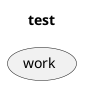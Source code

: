 
        @startuml
        
            title test
        skinparam arrowFontColor Grey
        
            (work)
            
        @enduml
    